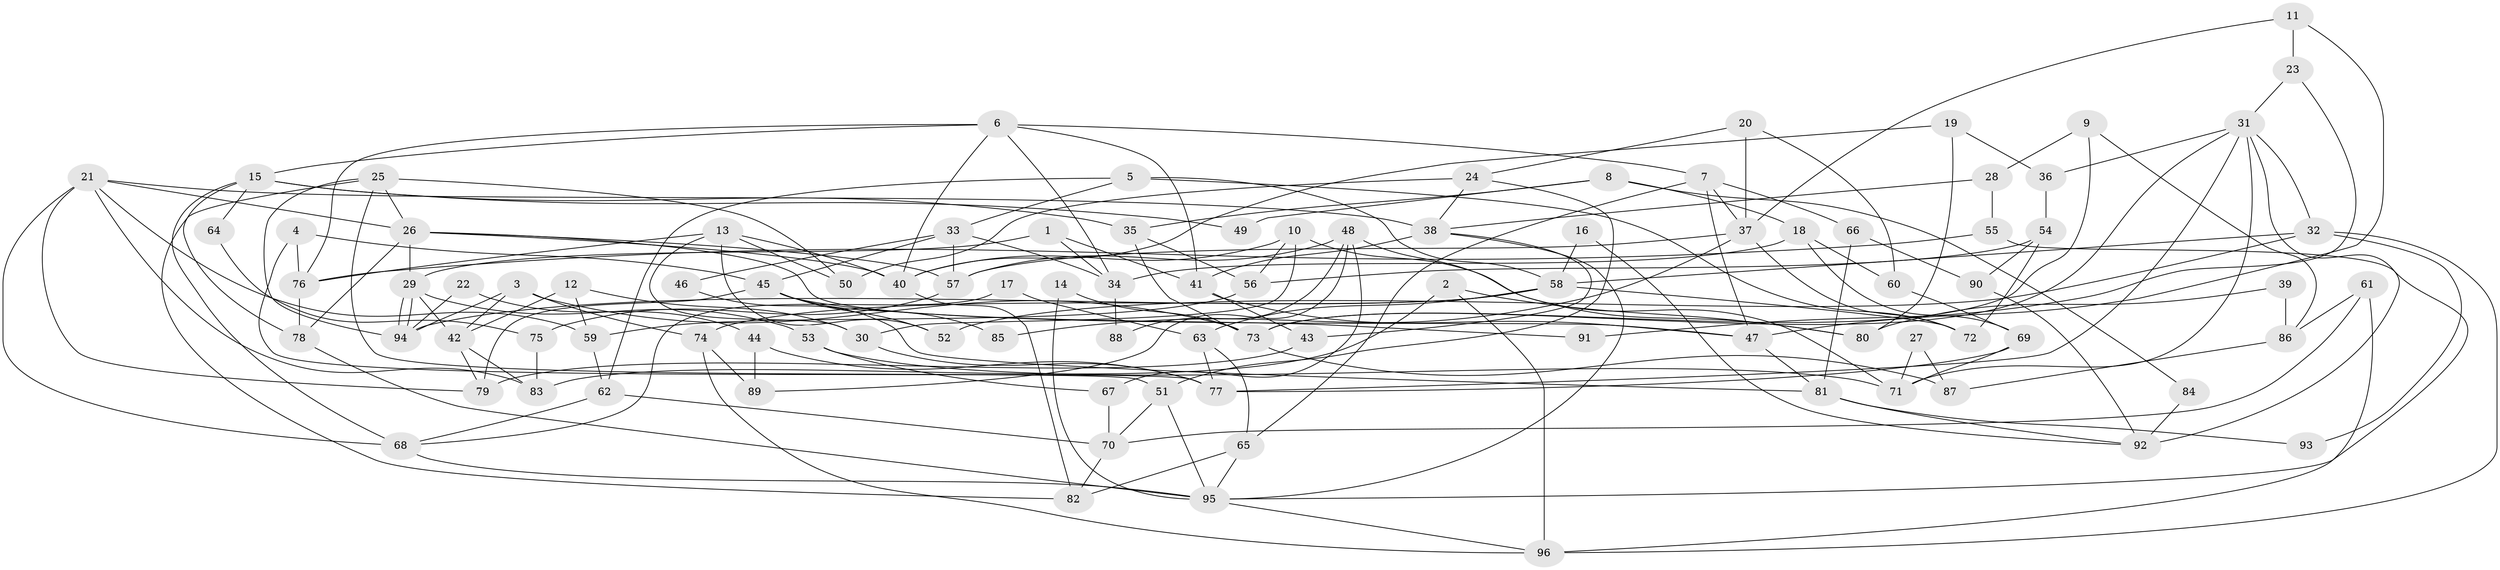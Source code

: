 // coarse degree distribution, {9: 0.06666666666666667, 3: 0.1, 4: 0.1, 6: 0.1, 8: 0.13333333333333333, 21: 0.03333333333333333, 5: 0.1, 12: 0.03333333333333333, 1: 0.03333333333333333, 11: 0.03333333333333333, 14: 0.03333333333333333, 7: 0.1, 2: 0.13333333333333333}
// Generated by graph-tools (version 1.1) at 2025/19/03/04/25 18:19:00]
// undirected, 96 vertices, 192 edges
graph export_dot {
graph [start="1"]
  node [color=gray90,style=filled];
  1;
  2;
  3;
  4;
  5;
  6;
  7;
  8;
  9;
  10;
  11;
  12;
  13;
  14;
  15;
  16;
  17;
  18;
  19;
  20;
  21;
  22;
  23;
  24;
  25;
  26;
  27;
  28;
  29;
  30;
  31;
  32;
  33;
  34;
  35;
  36;
  37;
  38;
  39;
  40;
  41;
  42;
  43;
  44;
  45;
  46;
  47;
  48;
  49;
  50;
  51;
  52;
  53;
  54;
  55;
  56;
  57;
  58;
  59;
  60;
  61;
  62;
  63;
  64;
  65;
  66;
  67;
  68;
  69;
  70;
  71;
  72;
  73;
  74;
  75;
  76;
  77;
  78;
  79;
  80;
  81;
  82;
  83;
  84;
  85;
  86;
  87;
  88;
  89;
  90;
  91;
  92;
  93;
  94;
  95;
  96;
  1 -- 29;
  1 -- 41;
  1 -- 34;
  2 -- 96;
  2 -- 83;
  2 -- 80;
  3 -- 94;
  3 -- 42;
  3 -- 73;
  3 -- 74;
  4 -- 76;
  4 -- 51;
  4 -- 45;
  5 -- 62;
  5 -- 72;
  5 -- 33;
  5 -- 58;
  6 -- 34;
  6 -- 7;
  6 -- 15;
  6 -- 40;
  6 -- 41;
  6 -- 76;
  7 -- 65;
  7 -- 47;
  7 -- 37;
  7 -- 66;
  8 -- 35;
  8 -- 18;
  8 -- 49;
  8 -- 84;
  9 -- 73;
  9 -- 28;
  9 -- 86;
  10 -- 56;
  10 -- 30;
  10 -- 40;
  10 -- 80;
  11 -- 37;
  11 -- 47;
  11 -- 23;
  12 -- 42;
  12 -- 59;
  12 -- 30;
  13 -- 40;
  13 -- 52;
  13 -- 30;
  13 -- 50;
  13 -- 76;
  14 -- 73;
  14 -- 95;
  15 -- 78;
  15 -- 35;
  15 -- 49;
  15 -- 64;
  15 -- 68;
  16 -- 58;
  16 -- 92;
  17 -- 63;
  17 -- 68;
  18 -- 69;
  18 -- 34;
  18 -- 60;
  19 -- 40;
  19 -- 80;
  19 -- 36;
  20 -- 37;
  20 -- 24;
  20 -- 60;
  21 -- 68;
  21 -- 26;
  21 -- 38;
  21 -- 59;
  21 -- 79;
  21 -- 83;
  22 -- 44;
  22 -- 94;
  23 -- 31;
  23 -- 91;
  24 -- 50;
  24 -- 38;
  24 -- 51;
  25 -- 94;
  25 -- 82;
  25 -- 26;
  25 -- 50;
  25 -- 77;
  26 -- 40;
  26 -- 29;
  26 -- 47;
  26 -- 57;
  26 -- 78;
  27 -- 71;
  27 -- 87;
  28 -- 55;
  28 -- 38;
  29 -- 94;
  29 -- 94;
  29 -- 42;
  29 -- 53;
  30 -- 77;
  31 -- 73;
  31 -- 77;
  31 -- 32;
  31 -- 36;
  31 -- 71;
  31 -- 92;
  32 -- 58;
  32 -- 52;
  32 -- 93;
  32 -- 96;
  33 -- 57;
  33 -- 34;
  33 -- 45;
  33 -- 46;
  34 -- 88;
  35 -- 56;
  35 -- 73;
  36 -- 54;
  37 -- 57;
  37 -- 72;
  37 -- 85;
  38 -- 43;
  38 -- 41;
  38 -- 95;
  39 -- 86;
  39 -- 80;
  40 -- 82;
  41 -- 43;
  41 -- 47;
  42 -- 79;
  42 -- 83;
  43 -- 79;
  44 -- 77;
  44 -- 89;
  45 -- 52;
  45 -- 79;
  45 -- 85;
  45 -- 91;
  46 -- 81;
  47 -- 81;
  48 -- 71;
  48 -- 67;
  48 -- 57;
  48 -- 88;
  48 -- 89;
  51 -- 95;
  51 -- 70;
  53 -- 71;
  53 -- 67;
  54 -- 72;
  54 -- 56;
  54 -- 90;
  55 -- 95;
  55 -- 76;
  56 -- 59;
  57 -- 75;
  58 -- 74;
  58 -- 63;
  58 -- 72;
  58 -- 94;
  59 -- 62;
  60 -- 69;
  61 -- 96;
  61 -- 70;
  61 -- 86;
  62 -- 68;
  62 -- 70;
  63 -- 77;
  63 -- 65;
  64 -- 75;
  65 -- 95;
  65 -- 82;
  66 -- 81;
  66 -- 90;
  67 -- 70;
  68 -- 95;
  69 -- 77;
  69 -- 71;
  70 -- 82;
  73 -- 87;
  74 -- 96;
  74 -- 89;
  75 -- 83;
  76 -- 78;
  78 -- 95;
  81 -- 92;
  81 -- 93;
  84 -- 92;
  86 -- 87;
  90 -- 92;
  95 -- 96;
}
